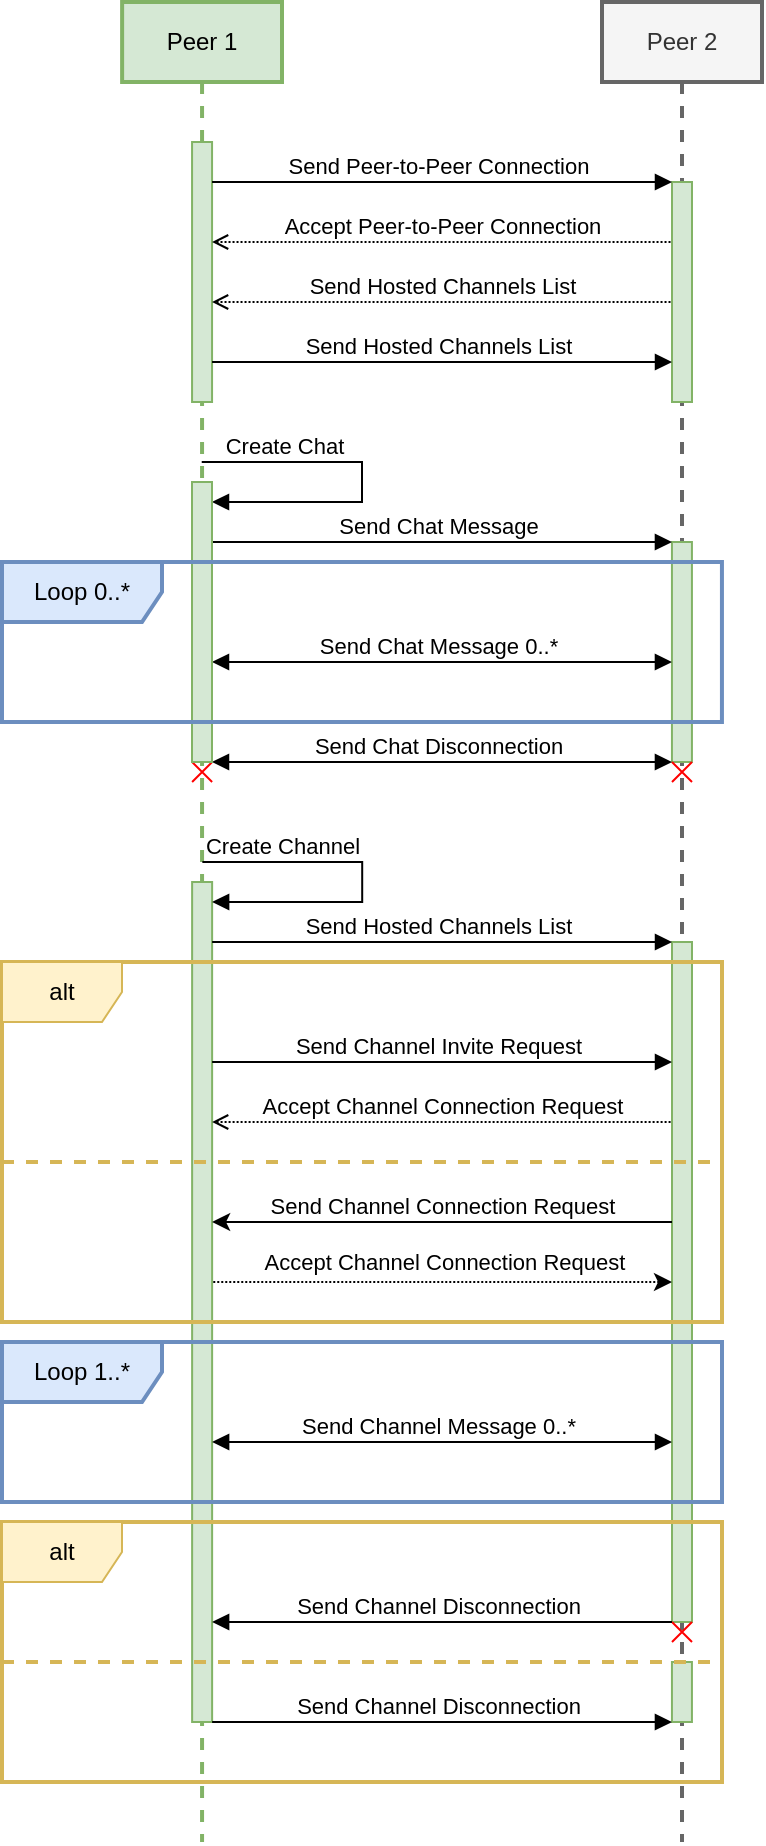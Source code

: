 <mxfile version="16.6.2" type="github">
  <diagram name="Page-1" id="9361dd3d-8414-5efd-6122-117bd74ce7a7">
    <mxGraphModel dx="1673" dy="1725" grid="1" gridSize="10" guides="1" tooltips="1" connect="1" arrows="1" fold="1" page="0" pageScale="1.5" pageWidth="826" pageHeight="1169" background="none" math="0" shadow="0">
      <root>
        <mxCell id="0" />
        <mxCell id="1" parent="0" />
        <mxCell id="11drq7sAJ2hJXasCKpL5-93" value="Peer 1" style="shape=umlLifeline;perimeter=lifelinePerimeter;whiteSpace=wrap;html=1;container=1;collapsible=0;recursiveResize=0;outlineConnect=0;fillColor=#d5e8d4;strokeColor=#82b366;strokeWidth=2;" vertex="1" parent="1">
          <mxGeometry x="160.06" y="-440" width="79.94" height="920" as="geometry" />
        </mxCell>
        <mxCell id="11drq7sAJ2hJXasCKpL5-96" value="" style="html=1;points=[];perimeter=orthogonalPerimeter;fillColor=#d5e8d4;strokeColor=#82b366;" vertex="1" parent="11drq7sAJ2hJXasCKpL5-93">
          <mxGeometry x="34.97" y="70" width="10" height="130" as="geometry" />
        </mxCell>
        <mxCell id="11drq7sAJ2hJXasCKpL5-108" value="" style="html=1;points=[];perimeter=orthogonalPerimeter;labelBackgroundColor=none;fillColor=#d5e8d4;strokeColor=#82b366;" vertex="1" parent="11drq7sAJ2hJXasCKpL5-93">
          <mxGeometry x="35" y="440" width="10" height="420" as="geometry" />
        </mxCell>
        <mxCell id="11drq7sAJ2hJXasCKpL5-123" value="" style="endArrow=block;html=1;rounded=0;endFill=1;edgeStyle=orthogonalEdgeStyle;" edge="1" parent="11drq7sAJ2hJXasCKpL5-93" target="11drq7sAJ2hJXasCKpL5-108">
          <mxGeometry width="50" height="50" relative="1" as="geometry">
            <mxPoint x="40.115" y="430" as="sourcePoint" />
            <mxPoint x="19.97" y="820" as="targetPoint" />
            <Array as="points">
              <mxPoint x="120.03" y="430" />
              <mxPoint x="120.03" y="450" />
            </Array>
          </mxGeometry>
        </mxCell>
        <mxCell id="11drq7sAJ2hJXasCKpL5-124" value="Create Channel" style="edgeLabel;align=center;verticalAlign=bottom;resizable=0;points=[];labelPosition=center;verticalLabelPosition=top;html=1;labelBackgroundColor=none;" vertex="1" connectable="0" parent="11drq7sAJ2hJXasCKpL5-123">
          <mxGeometry x="-0.258" relative="1" as="geometry">
            <mxPoint x="-25" as="offset" />
          </mxGeometry>
        </mxCell>
        <mxCell id="11drq7sAJ2hJXasCKpL5-198" value="" style="shape=umlDestroy;labelBackgroundColor=none;html=1;fillColor=#FF0000;strokeColor=#FF0000;fontColor=#ffffff;" vertex="1" parent="11drq7sAJ2hJXasCKpL5-93">
          <mxGeometry x="35" y="380" width="10" height="10" as="geometry" />
        </mxCell>
        <mxCell id="11drq7sAJ2hJXasCKpL5-94" value="Peer 2" style="shape=umlLifeline;perimeter=lifelinePerimeter;whiteSpace=wrap;html=1;container=1;collapsible=0;recursiveResize=0;outlineConnect=0;fillColor=#f5f5f5;strokeColor=#666666;strokeWidth=2;fontColor=#333333;" vertex="1" parent="1">
          <mxGeometry x="400" y="-440" width="80" height="920" as="geometry" />
        </mxCell>
        <mxCell id="11drq7sAJ2hJXasCKpL5-113" value="" style="html=1;points=[];perimeter=orthogonalPerimeter;labelBackgroundColor=none;fillColor=#d5e8d4;strokeColor=#82b366;" vertex="1" parent="11drq7sAJ2hJXasCKpL5-94">
          <mxGeometry x="35" y="470" width="10" height="340" as="geometry" />
        </mxCell>
        <mxCell id="11drq7sAJ2hJXasCKpL5-98" value="" style="html=1;points=[];perimeter=orthogonalPerimeter;fillColor=#d5e8d4;strokeColor=#82b366;" vertex="1" parent="11drq7sAJ2hJXasCKpL5-94">
          <mxGeometry x="35" y="90" width="10" height="110" as="geometry" />
        </mxCell>
        <mxCell id="11drq7sAJ2hJXasCKpL5-131" value="" style="html=1;points=[];perimeter=orthogonalPerimeter;fillColor=#d5e8d4;strokeColor=#82b366;" vertex="1" parent="11drq7sAJ2hJXasCKpL5-94">
          <mxGeometry x="34.97" y="270" width="10" height="110" as="geometry" />
        </mxCell>
        <mxCell id="11drq7sAJ2hJXasCKpL5-136" value="" style="endArrow=block;html=1;rounded=0;endFill=1;startArrow=block;startFill=1;" edge="1" parent="11drq7sAJ2hJXasCKpL5-94" source="11drq7sAJ2hJXasCKpL5-128" target="11drq7sAJ2hJXasCKpL5-131">
          <mxGeometry width="50" height="50" relative="1" as="geometry">
            <mxPoint x="-160.03" y="340" as="sourcePoint" />
            <mxPoint x="-20.03" y="350" as="targetPoint" />
            <Array as="points">
              <mxPoint x="-50" y="330" />
            </Array>
          </mxGeometry>
        </mxCell>
        <mxCell id="11drq7sAJ2hJXasCKpL5-137" value="Send Chat Message 0..*" style="edgeLabel;align=center;verticalAlign=bottom;resizable=0;points=[];labelPosition=center;verticalLabelPosition=top;html=1;labelBackgroundColor=none;" vertex="1" connectable="0" parent="11drq7sAJ2hJXasCKpL5-136">
          <mxGeometry x="-0.258" relative="1" as="geometry">
            <mxPoint x="27" as="offset" />
          </mxGeometry>
        </mxCell>
        <mxCell id="11drq7sAJ2hJXasCKpL5-138" value="" style="endArrow=block;html=1;rounded=0;endFill=1;startArrow=block;startFill=1;" edge="1" parent="11drq7sAJ2hJXasCKpL5-94" source="11drq7sAJ2hJXasCKpL5-128" target="11drq7sAJ2hJXasCKpL5-131">
          <mxGeometry width="50" height="50" relative="1" as="geometry">
            <mxPoint x="-185.01" y="260.28" as="sourcePoint" />
            <mxPoint x="45.01" y="269.8" as="targetPoint" />
            <Array as="points">
              <mxPoint x="-10" y="380" />
            </Array>
          </mxGeometry>
        </mxCell>
        <mxCell id="11drq7sAJ2hJXasCKpL5-139" value="Send Chat Disconnection" style="edgeLabel;align=center;verticalAlign=bottom;resizable=0;points=[];labelPosition=center;verticalLabelPosition=top;html=1;labelBackgroundColor=none;" vertex="1" connectable="0" parent="11drq7sAJ2hJXasCKpL5-138">
          <mxGeometry x="-0.258" relative="1" as="geometry">
            <mxPoint x="27" as="offset" />
          </mxGeometry>
        </mxCell>
        <mxCell id="11drq7sAJ2hJXasCKpL5-140" value="" style="endArrow=block;html=1;rounded=0;endFill=1;startArrow=none;startFill=0;" edge="1" parent="11drq7sAJ2hJXasCKpL5-94" source="11drq7sAJ2hJXasCKpL5-128" target="11drq7sAJ2hJXasCKpL5-131">
          <mxGeometry width="50" height="50" relative="1" as="geometry">
            <mxPoint x="-185" y="315" as="sourcePoint" />
            <mxPoint x="44.97" y="315" as="targetPoint" />
            <Array as="points">
              <mxPoint x="-80" y="270" />
            </Array>
          </mxGeometry>
        </mxCell>
        <mxCell id="11drq7sAJ2hJXasCKpL5-141" value="Send Chat Message" style="edgeLabel;align=center;verticalAlign=bottom;resizable=0;points=[];labelPosition=center;verticalLabelPosition=top;html=1;labelBackgroundColor=none;" vertex="1" connectable="0" parent="11drq7sAJ2hJXasCKpL5-140">
          <mxGeometry x="-0.258" relative="1" as="geometry">
            <mxPoint x="27" as="offset" />
          </mxGeometry>
        </mxCell>
        <mxCell id="11drq7sAJ2hJXasCKpL5-129" value="" style="endArrow=block;html=1;rounded=0;endFill=1;edgeStyle=orthogonalEdgeStyle;" edge="1" parent="11drq7sAJ2hJXasCKpL5-94" target="11drq7sAJ2hJXasCKpL5-128">
          <mxGeometry width="50" height="50" relative="1" as="geometry">
            <mxPoint x="-200.137" y="230" as="sourcePoint" />
            <mxPoint x="-130" y="270" as="targetPoint" />
            <Array as="points">
              <mxPoint x="-120" y="230" />
              <mxPoint x="-120" y="250" />
            </Array>
          </mxGeometry>
        </mxCell>
        <mxCell id="11drq7sAJ2hJXasCKpL5-130" value="Create Chat" style="edgeLabel;align=center;verticalAlign=bottom;resizable=0;points=[];labelPosition=center;verticalLabelPosition=top;html=1;labelBackgroundColor=none;" vertex="1" connectable="0" parent="11drq7sAJ2hJXasCKpL5-129">
          <mxGeometry x="-0.258" relative="1" as="geometry">
            <mxPoint x="-24" as="offset" />
          </mxGeometry>
        </mxCell>
        <mxCell id="11drq7sAJ2hJXasCKpL5-197" value="" style="shape=umlDestroy;labelBackgroundColor=none;html=1;fillColor=#FF0000;strokeColor=#FF0000;fontColor=#ffffff;" vertex="1" parent="11drq7sAJ2hJXasCKpL5-94">
          <mxGeometry x="35" y="380" width="10" height="10" as="geometry" />
        </mxCell>
        <mxCell id="11drq7sAJ2hJXasCKpL5-128" value="" style="html=1;points=[];perimeter=orthogonalPerimeter;fillColor=#d5e8d4;strokeColor=#82b366;" vertex="1" parent="11drq7sAJ2hJXasCKpL5-94">
          <mxGeometry x="-205" y="240" width="10" height="140" as="geometry" />
        </mxCell>
        <mxCell id="11drq7sAJ2hJXasCKpL5-194" value="" style="shape=umlDestroy;labelBackgroundColor=none;html=1;fillColor=#FF0000;strokeColor=#FF0000;fontColor=#ffffff;" vertex="1" parent="11drq7sAJ2hJXasCKpL5-94">
          <mxGeometry x="35" y="810" width="10" height="10" as="geometry" />
        </mxCell>
        <mxCell id="11drq7sAJ2hJXasCKpL5-127" value="Loop 0..*" style="shape=umlFrame;whiteSpace=wrap;html=1;labelBackgroundColor=none;width=80;height=30;fillColor=#dae8fc;strokeColor=#6c8ebf;strokeWidth=2;" vertex="1" parent="11drq7sAJ2hJXasCKpL5-94">
          <mxGeometry x="-300" y="280" width="359.97" height="80" as="geometry" />
        </mxCell>
        <mxCell id="11drq7sAJ2hJXasCKpL5-191" value="" style="html=1;points=[];perimeter=orthogonalPerimeter;labelBackgroundColor=none;fillColor=#d5e8d4;strokeColor=#82b366;" vertex="1" parent="11drq7sAJ2hJXasCKpL5-94">
          <mxGeometry x="34.97" y="830" width="10" height="30" as="geometry" />
        </mxCell>
        <mxCell id="11drq7sAJ2hJXasCKpL5-99" value="" style="endArrow=none;html=1;rounded=0;startArrow=open;startFill=0;dashed=1;dashPattern=1 1;" edge="1" parent="1" source="11drq7sAJ2hJXasCKpL5-96" target="11drq7sAJ2hJXasCKpL5-98">
          <mxGeometry width="50" height="50" relative="1" as="geometry">
            <mxPoint x="340" y="-260" as="sourcePoint" />
            <mxPoint x="420" y="-280" as="targetPoint" />
            <Array as="points">
              <mxPoint x="340" y="-320" />
            </Array>
          </mxGeometry>
        </mxCell>
        <mxCell id="11drq7sAJ2hJXasCKpL5-100" value="Accept Peer-to-Peer Connection" style="edgeLabel;html=1;align=center;verticalAlign=bottom;resizable=0;points=[];labelPosition=center;verticalLabelPosition=top;labelBackgroundColor=none;" vertex="1" connectable="0" parent="11drq7sAJ2hJXasCKpL5-99">
          <mxGeometry x="-0.046" y="-1" relative="1" as="geometry">
            <mxPoint x="5" y="-1" as="offset" />
          </mxGeometry>
        </mxCell>
        <mxCell id="11drq7sAJ2hJXasCKpL5-95" value="" style="endArrow=block;html=1;rounded=0;endFill=1;entryX=-0.001;entryY=0;entryDx=0;entryDy=0;entryPerimeter=0;" edge="1" parent="1" source="11drq7sAJ2hJXasCKpL5-96" target="11drq7sAJ2hJXasCKpL5-98">
          <mxGeometry width="50" height="50" relative="1" as="geometry">
            <mxPoint x="320" y="-300" as="sourcePoint" />
            <mxPoint x="390" y="-320" as="targetPoint" />
          </mxGeometry>
        </mxCell>
        <mxCell id="11drq7sAJ2hJXasCKpL5-97" value="Send Peer-to-Peer Connection" style="edgeLabel;align=center;verticalAlign=bottom;resizable=0;points=[];labelPosition=center;verticalLabelPosition=top;html=1;labelBackgroundColor=none;" vertex="1" connectable="0" parent="11drq7sAJ2hJXasCKpL5-95">
          <mxGeometry x="-0.258" relative="1" as="geometry">
            <mxPoint x="27" as="offset" />
          </mxGeometry>
        </mxCell>
        <mxCell id="11drq7sAJ2hJXasCKpL5-109" value="" style="endArrow=block;html=1;rounded=0;endFill=1;" edge="1" parent="1" source="11drq7sAJ2hJXasCKpL5-108" target="11drq7sAJ2hJXasCKpL5-113">
          <mxGeometry width="50" height="50" relative="1" as="geometry">
            <mxPoint x="220.03" y="400" as="sourcePoint" />
            <mxPoint x="380.03" y="400" as="targetPoint" />
            <Array as="points">
              <mxPoint x="320" y="30" />
            </Array>
          </mxGeometry>
        </mxCell>
        <mxCell id="11drq7sAJ2hJXasCKpL5-110" value="Send Hosted Channels List" style="edgeLabel;align=center;verticalAlign=bottom;resizable=0;points=[];labelPosition=center;verticalLabelPosition=top;html=1;labelBackgroundColor=none;" vertex="1" connectable="0" parent="11drq7sAJ2hJXasCKpL5-109">
          <mxGeometry x="-0.258" relative="1" as="geometry">
            <mxPoint x="27" as="offset" />
          </mxGeometry>
        </mxCell>
        <mxCell id="11drq7sAJ2hJXasCKpL5-118" value="" style="endArrow=classic;html=1;rounded=0;endFill=1;" edge="1" parent="1" source="11drq7sAJ2hJXasCKpL5-113" target="11drq7sAJ2hJXasCKpL5-108">
          <mxGeometry width="50" height="50" relative="1" as="geometry">
            <mxPoint x="269.85" y="890" as="sourcePoint" />
            <mxPoint x="259.85" y="910" as="targetPoint" />
            <Array as="points">
              <mxPoint x="320" y="170" />
            </Array>
          </mxGeometry>
        </mxCell>
        <mxCell id="11drq7sAJ2hJXasCKpL5-119" value="Send Channel Connection Request" style="edgeLabel;align=center;verticalAlign=bottom;resizable=0;points=[];labelPosition=center;verticalLabelPosition=top;html=1;labelBackgroundColor=none;" vertex="1" connectable="0" parent="11drq7sAJ2hJXasCKpL5-118">
          <mxGeometry x="-0.258" relative="1" as="geometry">
            <mxPoint x="-30" as="offset" />
          </mxGeometry>
        </mxCell>
        <mxCell id="11drq7sAJ2hJXasCKpL5-120" value="" style="endArrow=none;html=1;rounded=0;startArrow=classic;startFill=1;dashed=1;dashPattern=1 1;" edge="1" parent="1" source="11drq7sAJ2hJXasCKpL5-113" target="11drq7sAJ2hJXasCKpL5-108">
          <mxGeometry width="50" height="50" relative="1" as="geometry">
            <mxPoint x="359.85" y="930" as="sourcePoint" />
            <mxPoint x="589.83" y="930.16" as="targetPoint" />
            <Array as="points">
              <mxPoint x="320" y="200" />
            </Array>
          </mxGeometry>
        </mxCell>
        <mxCell id="11drq7sAJ2hJXasCKpL5-121" value="Accept Channel Connection Request" style="edgeLabel;html=1;align=center;verticalAlign=bottom;resizable=0;points=[];labelPosition=center;verticalLabelPosition=top;labelBackgroundColor=none;" vertex="1" connectable="0" parent="11drq7sAJ2hJXasCKpL5-120">
          <mxGeometry x="-0.046" y="-1" relative="1" as="geometry">
            <mxPoint x="-5" y="-1" as="offset" />
          </mxGeometry>
        </mxCell>
        <mxCell id="11drq7sAJ2hJXasCKpL5-142" value="" style="endArrow=block;html=1;rounded=0;endFill=1;" edge="1" parent="1" source="11drq7sAJ2hJXasCKpL5-96" target="11drq7sAJ2hJXasCKpL5-98">
          <mxGeometry width="50" height="50" relative="1" as="geometry">
            <mxPoint x="410" y="-300.0" as="sourcePoint" />
            <mxPoint x="639.94" y="-300.0" as="targetPoint" />
            <Array as="points">
              <mxPoint x="340" y="-260" />
            </Array>
          </mxGeometry>
        </mxCell>
        <mxCell id="11drq7sAJ2hJXasCKpL5-143" value="Send Hosted Channels List" style="edgeLabel;align=center;verticalAlign=bottom;resizable=0;points=[];labelPosition=center;verticalLabelPosition=top;html=1;labelBackgroundColor=none;" vertex="1" connectable="0" parent="11drq7sAJ2hJXasCKpL5-142">
          <mxGeometry x="-0.258" relative="1" as="geometry">
            <mxPoint x="27" as="offset" />
          </mxGeometry>
        </mxCell>
        <mxCell id="11drq7sAJ2hJXasCKpL5-144" value="" style="endArrow=none;html=1;rounded=0;startArrow=open;startFill=0;dashed=1;dashPattern=1 1;" edge="1" parent="1" source="11drq7sAJ2hJXasCKpL5-96" target="11drq7sAJ2hJXasCKpL5-98">
          <mxGeometry width="50" height="50" relative="1" as="geometry">
            <mxPoint x="215.03" y="-310" as="sourcePoint" />
            <mxPoint x="445.0" y="-310" as="targetPoint" />
            <Array as="points">
              <mxPoint x="350" y="-290" />
            </Array>
          </mxGeometry>
        </mxCell>
        <mxCell id="11drq7sAJ2hJXasCKpL5-145" value="Send Hosted Channels List" style="edgeLabel;html=1;align=center;verticalAlign=bottom;resizable=0;points=[];labelPosition=center;verticalLabelPosition=top;labelBackgroundColor=none;" vertex="1" connectable="0" parent="11drq7sAJ2hJXasCKpL5-144">
          <mxGeometry x="-0.046" y="-1" relative="1" as="geometry">
            <mxPoint x="5" y="-1" as="offset" />
          </mxGeometry>
        </mxCell>
        <mxCell id="11drq7sAJ2hJXasCKpL5-161" value="" style="endArrow=block;html=1;rounded=0;endFill=1;" edge="1" parent="1" source="11drq7sAJ2hJXasCKpL5-108" target="11drq7sAJ2hJXasCKpL5-113">
          <mxGeometry width="50" height="50" relative="1" as="geometry">
            <mxPoint x="214.97" y="430" as="sourcePoint" />
            <mxPoint x="379.91" y="430" as="targetPoint" />
            <Array as="points">
              <mxPoint x="320" y="90" />
            </Array>
          </mxGeometry>
        </mxCell>
        <mxCell id="11drq7sAJ2hJXasCKpL5-162" value="Send Channel Invite Request" style="edgeLabel;align=center;verticalAlign=bottom;resizable=0;points=[];labelPosition=center;verticalLabelPosition=top;html=1;labelBackgroundColor=none;" vertex="1" connectable="0" parent="11drq7sAJ2hJXasCKpL5-161">
          <mxGeometry x="-0.258" relative="1" as="geometry">
            <mxPoint x="27" as="offset" />
          </mxGeometry>
        </mxCell>
        <mxCell id="11drq7sAJ2hJXasCKpL5-163" value="" style="endArrow=none;html=1;rounded=0;startArrow=open;startFill=0;dashed=1;dashPattern=1 1;" edge="1" parent="1" source="11drq7sAJ2hJXasCKpL5-108" target="11drq7sAJ2hJXasCKpL5-113">
          <mxGeometry width="50" height="50" relative="1" as="geometry">
            <mxPoint x="579.91" y="470" as="sourcePoint" />
            <mxPoint x="204.94" y="440" as="targetPoint" />
            <Array as="points">
              <mxPoint x="320" y="120" />
            </Array>
          </mxGeometry>
        </mxCell>
        <mxCell id="11drq7sAJ2hJXasCKpL5-164" value="Accept Channel Connection Request" style="edgeLabel;html=1;align=center;verticalAlign=bottom;resizable=0;points=[];labelPosition=center;verticalLabelPosition=top;labelBackgroundColor=none;" vertex="1" connectable="0" parent="11drq7sAJ2hJXasCKpL5-163">
          <mxGeometry x="-0.046" y="-1" relative="1" as="geometry">
            <mxPoint x="5" y="-1" as="offset" />
          </mxGeometry>
        </mxCell>
        <mxCell id="11drq7sAJ2hJXasCKpL5-205" value="" style="group;fillColor=none;strokeColor=#d6b656;strokeWidth=2;" vertex="1" connectable="0" parent="1">
          <mxGeometry x="100" y="40" width="360" height="180" as="geometry" />
        </mxCell>
        <mxCell id="11drq7sAJ2hJXasCKpL5-204" value="" style="line;strokeWidth=2;fillColor=#fff2cc;align=left;verticalAlign=middle;spacingTop=-1;spacingLeft=3;spacingRight=3;rotatable=0;labelPosition=right;points=[];portConstraint=eastwest;labelBackgroundColor=none;html=1;dashed=1;strokeColor=#d6b656;" vertex="1" parent="11drq7sAJ2hJXasCKpL5-205">
          <mxGeometry y="90" width="360" height="20" as="geometry" />
        </mxCell>
        <mxCell id="11drq7sAJ2hJXasCKpL5-200" value="alt" style="shape=umlFrame;whiteSpace=wrap;html=1;labelBackgroundColor=none;strokeColor=#d6b656;fillColor=#fff2cc;strokeWidth=1;" vertex="1" parent="11drq7sAJ2hJXasCKpL5-205">
          <mxGeometry width="360" height="180" as="geometry" />
        </mxCell>
        <mxCell id="11drq7sAJ2hJXasCKpL5-175" value="Loop 1..*" style="shape=umlFrame;whiteSpace=wrap;html=1;labelBackgroundColor=none;width=80;height=30;fillColor=#dae8fc;strokeColor=#6c8ebf;strokeWidth=2;" vertex="1" parent="1">
          <mxGeometry x="100" y="230" width="360" height="80" as="geometry" />
        </mxCell>
        <mxCell id="11drq7sAJ2hJXasCKpL5-171" value="" style="endArrow=block;html=1;rounded=0;endFill=1;startArrow=block;startFill=1;" edge="1" parent="1" source="11drq7sAJ2hJXasCKpL5-108" target="11drq7sAJ2hJXasCKpL5-113">
          <mxGeometry width="50" height="50" relative="1" as="geometry">
            <mxPoint x="204.99" y="600" as="sourcePoint" />
            <mxPoint x="434.96" y="600" as="targetPoint" />
            <Array as="points">
              <mxPoint x="350" y="280" />
            </Array>
          </mxGeometry>
        </mxCell>
        <mxCell id="11drq7sAJ2hJXasCKpL5-172" value="Send Channel Message 0..*" style="edgeLabel;align=center;verticalAlign=bottom;resizable=0;points=[];labelPosition=center;verticalLabelPosition=top;html=1;labelBackgroundColor=none;" vertex="1" connectable="0" parent="11drq7sAJ2hJXasCKpL5-171">
          <mxGeometry x="-0.258" relative="1" as="geometry">
            <mxPoint x="27" as="offset" />
          </mxGeometry>
        </mxCell>
        <mxCell id="11drq7sAJ2hJXasCKpL5-187" value="" style="endArrow=none;html=1;rounded=0;endFill=0;startArrow=block;startFill=1;" edge="1" parent="1" source="11drq7sAJ2hJXasCKpL5-108" target="11drq7sAJ2hJXasCKpL5-113">
          <mxGeometry width="50" height="50" relative="1" as="geometry">
            <mxPoint x="-185.03" y="1120" as="sourcePoint" />
            <mxPoint x="44.91" y="1120" as="targetPoint" />
            <Array as="points">
              <mxPoint x="320" y="370" />
            </Array>
          </mxGeometry>
        </mxCell>
        <mxCell id="11drq7sAJ2hJXasCKpL5-188" value="Send Channel Disconnection" style="edgeLabel;align=center;verticalAlign=bottom;resizable=0;points=[];labelPosition=center;verticalLabelPosition=top;html=1;labelBackgroundColor=none;" vertex="1" connectable="0" parent="11drq7sAJ2hJXasCKpL5-187">
          <mxGeometry x="-0.258" relative="1" as="geometry">
            <mxPoint x="27" as="offset" />
          </mxGeometry>
        </mxCell>
        <mxCell id="11drq7sAJ2hJXasCKpL5-192" value="" style="endArrow=block;html=1;rounded=0;endFill=1;startArrow=none;startFill=0;" edge="1" parent="1" source="11drq7sAJ2hJXasCKpL5-108" target="11drq7sAJ2hJXasCKpL5-191">
          <mxGeometry width="50" height="50" relative="1" as="geometry">
            <mxPoint x="-184.94" y="1170" as="sourcePoint" />
            <mxPoint x="45.0" y="1170" as="targetPoint" />
            <Array as="points">
              <mxPoint x="320" y="420" />
            </Array>
          </mxGeometry>
        </mxCell>
        <mxCell id="11drq7sAJ2hJXasCKpL5-193" value="Send Channel Disconnection" style="edgeLabel;align=center;verticalAlign=bottom;resizable=0;points=[];labelPosition=center;verticalLabelPosition=top;html=1;labelBackgroundColor=none;" vertex="1" connectable="0" parent="11drq7sAJ2hJXasCKpL5-192">
          <mxGeometry x="-0.258" relative="1" as="geometry">
            <mxPoint x="27" as="offset" />
          </mxGeometry>
        </mxCell>
        <mxCell id="11drq7sAJ2hJXasCKpL5-206" value="" style="group;fillColor=none;strokeColor=#d6b656;strokeWidth=2;" vertex="1" connectable="0" parent="1">
          <mxGeometry x="100" y="320" width="360" height="130" as="geometry" />
        </mxCell>
        <mxCell id="11drq7sAJ2hJXasCKpL5-207" value="" style="line;strokeWidth=2;fillColor=#fff2cc;align=left;verticalAlign=middle;spacingTop=-1;spacingLeft=3;spacingRight=3;rotatable=0;labelPosition=right;points=[];portConstraint=eastwest;labelBackgroundColor=none;html=1;dashed=1;strokeColor=#d6b656;" vertex="1" parent="11drq7sAJ2hJXasCKpL5-206">
          <mxGeometry y="60" width="360" height="20" as="geometry" />
        </mxCell>
        <mxCell id="11drq7sAJ2hJXasCKpL5-208" value="alt" style="shape=umlFrame;whiteSpace=wrap;html=1;labelBackgroundColor=none;strokeColor=#d6b656;fillColor=#fff2cc;" vertex="1" parent="11drq7sAJ2hJXasCKpL5-206">
          <mxGeometry width="360" height="130" as="geometry" />
        </mxCell>
      </root>
    </mxGraphModel>
  </diagram>
</mxfile>
